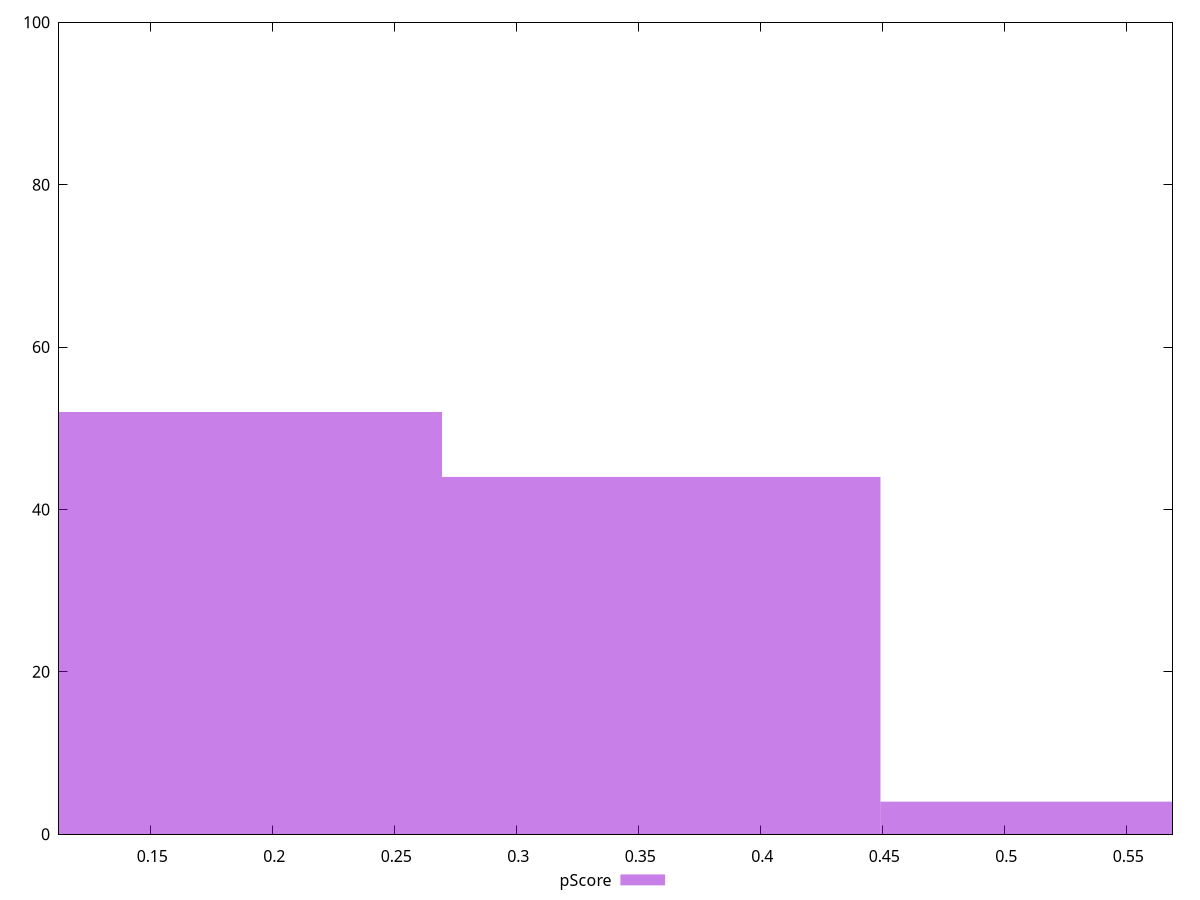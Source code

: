 reset

$pScore <<EOF
0.5390817062512125 4
0.17969390208373753 52
0.35938780416747507 44
EOF

set key outside below
set boxwidth 0.17969390208373753
set xrange [0.1125559445180328:0.5689192844981215]
set yrange [0:100]
set trange [0:100]
set style fill transparent solid 0.5 noborder
set terminal svg size 640, 490 enhanced background rgb 'white'
set output "report/report_00029_2021-02-24T13-36-40.390Z/mainthread-work-breakdown/samples/astro/pScore/histogram.svg"

plot $pScore title "pScore" with boxes

reset

